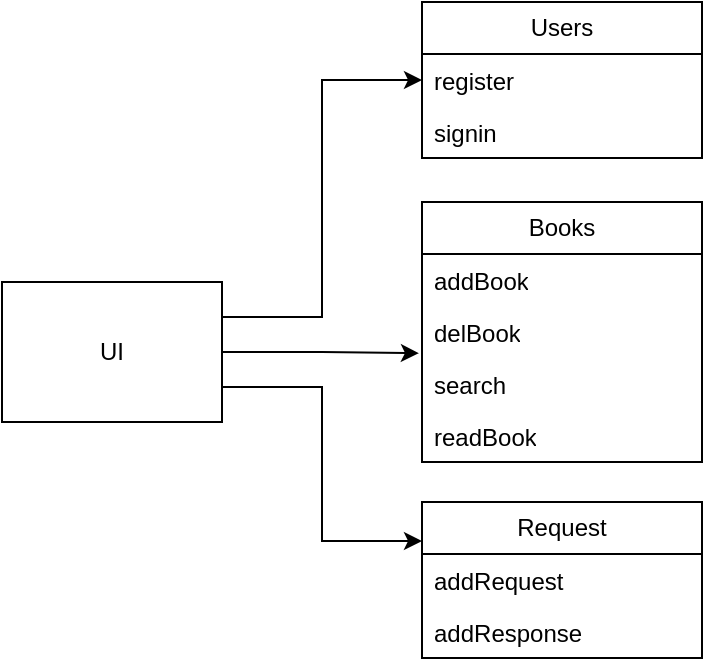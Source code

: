 <mxfile version="22.1.17" type="github">
  <diagram id="C5RBs43oDa-KdzZeNtuy" name="Page-1">
    <mxGraphModel dx="1050" dy="522" grid="1" gridSize="10" guides="1" tooltips="1" connect="1" arrows="1" fold="1" page="1" pageScale="1" pageWidth="827" pageHeight="1169" math="0" shadow="0">
      <root>
        <mxCell id="WIyWlLk6GJQsqaUBKTNV-0" />
        <mxCell id="WIyWlLk6GJQsqaUBKTNV-1" parent="WIyWlLk6GJQsqaUBKTNV-0" />
        <mxCell id="N-zhEpyIb4X-mOxWaBU4-1" value="Users" style="swimlane;fontStyle=0;childLayout=stackLayout;horizontal=1;startSize=26;fillColor=none;horizontalStack=0;resizeParent=1;resizeParentMax=0;resizeLast=0;collapsible=1;marginBottom=0;whiteSpace=wrap;html=1;" vertex="1" parent="WIyWlLk6GJQsqaUBKTNV-1">
          <mxGeometry x="310" y="20" width="140" height="78" as="geometry" />
        </mxCell>
        <mxCell id="N-zhEpyIb4X-mOxWaBU4-2" value="register" style="text;strokeColor=none;fillColor=none;align=left;verticalAlign=top;spacingLeft=4;spacingRight=4;overflow=hidden;rotatable=0;points=[[0,0.5],[1,0.5]];portConstraint=eastwest;whiteSpace=wrap;html=1;" vertex="1" parent="N-zhEpyIb4X-mOxWaBU4-1">
          <mxGeometry y="26" width="140" height="26" as="geometry" />
        </mxCell>
        <mxCell id="N-zhEpyIb4X-mOxWaBU4-3" value="signin" style="text;strokeColor=none;fillColor=none;align=left;verticalAlign=top;spacingLeft=4;spacingRight=4;overflow=hidden;rotatable=0;points=[[0,0.5],[1,0.5]];portConstraint=eastwest;whiteSpace=wrap;html=1;" vertex="1" parent="N-zhEpyIb4X-mOxWaBU4-1">
          <mxGeometry y="52" width="140" height="26" as="geometry" />
        </mxCell>
        <mxCell id="N-zhEpyIb4X-mOxWaBU4-19" style="edgeStyle=orthogonalEdgeStyle;rounded=0;orthogonalLoop=1;jettySize=auto;html=1;exitX=1;exitY=0.25;exitDx=0;exitDy=0;entryX=0;entryY=0.5;entryDx=0;entryDy=0;" edge="1" parent="WIyWlLk6GJQsqaUBKTNV-1" source="N-zhEpyIb4X-mOxWaBU4-5" target="N-zhEpyIb4X-mOxWaBU4-2">
          <mxGeometry relative="1" as="geometry" />
        </mxCell>
        <mxCell id="N-zhEpyIb4X-mOxWaBU4-21" style="edgeStyle=orthogonalEdgeStyle;rounded=0;orthogonalLoop=1;jettySize=auto;html=1;exitX=1;exitY=0.75;exitDx=0;exitDy=0;entryX=0;entryY=0.25;entryDx=0;entryDy=0;" edge="1" parent="WIyWlLk6GJQsqaUBKTNV-1" source="N-zhEpyIb4X-mOxWaBU4-5" target="N-zhEpyIb4X-mOxWaBU4-12">
          <mxGeometry relative="1" as="geometry" />
        </mxCell>
        <mxCell id="N-zhEpyIb4X-mOxWaBU4-5" value="UI" style="html=1;whiteSpace=wrap;" vertex="1" parent="WIyWlLk6GJQsqaUBKTNV-1">
          <mxGeometry x="100" y="160" width="110" height="70" as="geometry" />
        </mxCell>
        <mxCell id="N-zhEpyIb4X-mOxWaBU4-7" value="Books" style="swimlane;fontStyle=0;childLayout=stackLayout;horizontal=1;startSize=26;fillColor=none;horizontalStack=0;resizeParent=1;resizeParentMax=0;resizeLast=0;collapsible=1;marginBottom=0;whiteSpace=wrap;html=1;" vertex="1" parent="WIyWlLk6GJQsqaUBKTNV-1">
          <mxGeometry x="310" y="120" width="140" height="130" as="geometry" />
        </mxCell>
        <mxCell id="N-zhEpyIb4X-mOxWaBU4-8" value="addBook" style="text;strokeColor=none;fillColor=none;align=left;verticalAlign=top;spacingLeft=4;spacingRight=4;overflow=hidden;rotatable=0;points=[[0,0.5],[1,0.5]];portConstraint=eastwest;whiteSpace=wrap;html=1;" vertex="1" parent="N-zhEpyIb4X-mOxWaBU4-7">
          <mxGeometry y="26" width="140" height="26" as="geometry" />
        </mxCell>
        <mxCell id="N-zhEpyIb4X-mOxWaBU4-9" value="delBook" style="text;strokeColor=none;fillColor=none;align=left;verticalAlign=top;spacingLeft=4;spacingRight=4;overflow=hidden;rotatable=0;points=[[0,0.5],[1,0.5]];portConstraint=eastwest;whiteSpace=wrap;html=1;" vertex="1" parent="N-zhEpyIb4X-mOxWaBU4-7">
          <mxGeometry y="52" width="140" height="26" as="geometry" />
        </mxCell>
        <mxCell id="N-zhEpyIb4X-mOxWaBU4-11" value="search" style="text;strokeColor=none;fillColor=none;align=left;verticalAlign=top;spacingLeft=4;spacingRight=4;overflow=hidden;rotatable=0;points=[[0,0.5],[1,0.5]];portConstraint=eastwest;whiteSpace=wrap;html=1;" vertex="1" parent="N-zhEpyIb4X-mOxWaBU4-7">
          <mxGeometry y="78" width="140" height="26" as="geometry" />
        </mxCell>
        <mxCell id="N-zhEpyIb4X-mOxWaBU4-10" value="readBook" style="text;strokeColor=none;fillColor=none;align=left;verticalAlign=top;spacingLeft=4;spacingRight=4;overflow=hidden;rotatable=0;points=[[0,0.5],[1,0.5]];portConstraint=eastwest;whiteSpace=wrap;html=1;" vertex="1" parent="N-zhEpyIb4X-mOxWaBU4-7">
          <mxGeometry y="104" width="140" height="26" as="geometry" />
        </mxCell>
        <mxCell id="N-zhEpyIb4X-mOxWaBU4-12" value="Request" style="swimlane;fontStyle=0;childLayout=stackLayout;horizontal=1;startSize=26;fillColor=none;horizontalStack=0;resizeParent=1;resizeParentMax=0;resizeLast=0;collapsible=1;marginBottom=0;whiteSpace=wrap;html=1;" vertex="1" parent="WIyWlLk6GJQsqaUBKTNV-1">
          <mxGeometry x="310" y="270" width="140" height="78" as="geometry" />
        </mxCell>
        <mxCell id="N-zhEpyIb4X-mOxWaBU4-13" value="addRequest" style="text;strokeColor=none;fillColor=none;align=left;verticalAlign=top;spacingLeft=4;spacingRight=4;overflow=hidden;rotatable=0;points=[[0,0.5],[1,0.5]];portConstraint=eastwest;whiteSpace=wrap;html=1;" vertex="1" parent="N-zhEpyIb4X-mOxWaBU4-12">
          <mxGeometry y="26" width="140" height="26" as="geometry" />
        </mxCell>
        <mxCell id="N-zhEpyIb4X-mOxWaBU4-14" value="addResponse" style="text;strokeColor=none;fillColor=none;align=left;verticalAlign=top;spacingLeft=4;spacingRight=4;overflow=hidden;rotatable=0;points=[[0,0.5],[1,0.5]];portConstraint=eastwest;whiteSpace=wrap;html=1;" vertex="1" parent="N-zhEpyIb4X-mOxWaBU4-12">
          <mxGeometry y="52" width="140" height="26" as="geometry" />
        </mxCell>
        <mxCell id="N-zhEpyIb4X-mOxWaBU4-22" style="edgeStyle=orthogonalEdgeStyle;rounded=0;orthogonalLoop=1;jettySize=auto;html=1;exitX=1;exitY=0.5;exitDx=0;exitDy=0;entryX=-0.011;entryY=0.908;entryDx=0;entryDy=0;entryPerimeter=0;" edge="1" parent="WIyWlLk6GJQsqaUBKTNV-1" source="N-zhEpyIb4X-mOxWaBU4-5" target="N-zhEpyIb4X-mOxWaBU4-9">
          <mxGeometry relative="1" as="geometry" />
        </mxCell>
      </root>
    </mxGraphModel>
  </diagram>
</mxfile>
